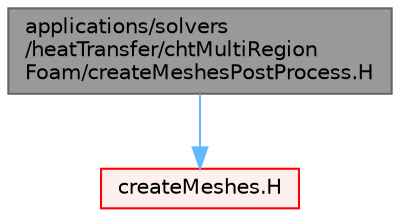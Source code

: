 digraph "applications/solvers/heatTransfer/chtMultiRegionFoam/createMeshesPostProcess.H"
{
 // LATEX_PDF_SIZE
  bgcolor="transparent";
  edge [fontname=Helvetica,fontsize=10,labelfontname=Helvetica,labelfontsize=10];
  node [fontname=Helvetica,fontsize=10,shape=box,height=0.2,width=0.4];
  Node1 [id="Node000001",label="applications/solvers\l/heatTransfer/chtMultiRegion\lFoam/createMeshesPostProcess.H",height=0.2,width=0.4,color="gray40", fillcolor="grey60", style="filled", fontcolor="black",tooltip=" "];
  Node1 -> Node2 [id="edge1_Node000001_Node000002",color="steelblue1",style="solid",tooltip=" "];
  Node2 [id="Node000002",label="createMeshes.H",height=0.2,width=0.4,color="red", fillcolor="#FFF0F0", style="filled",URL="$createMeshes_8H.html",tooltip=" "];
}
